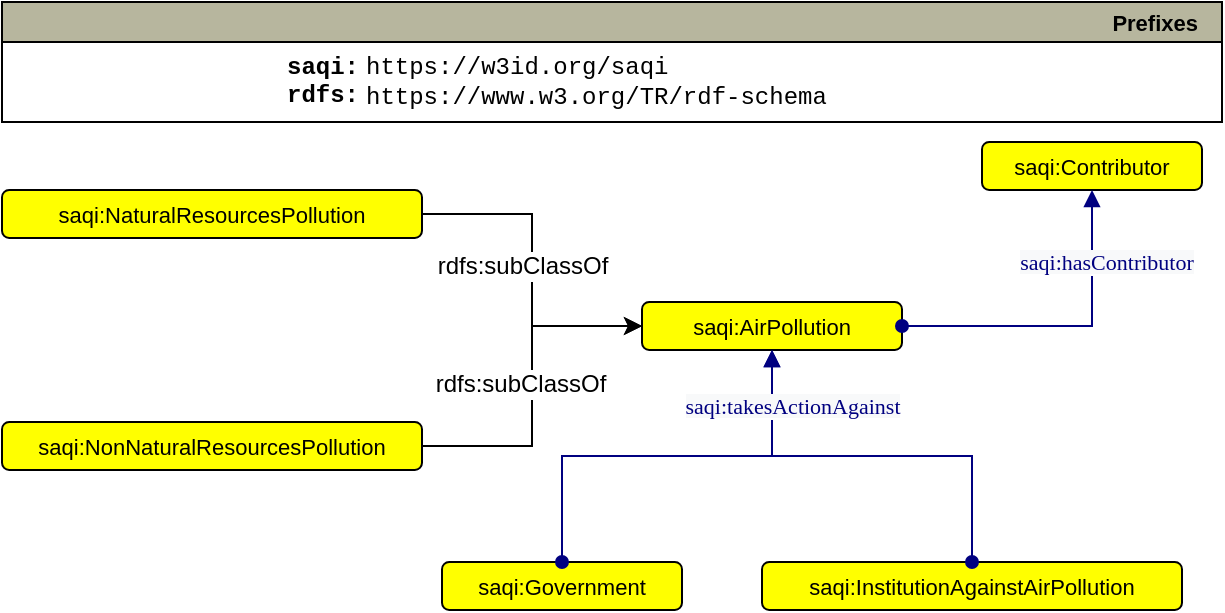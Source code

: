 <mxfile version="21.2.9" type="device">
  <diagram id="t25Kp6jmq_1cI3zwCiK2" name="Page-1">
    <mxGraphModel dx="1442" dy="752" grid="1" gridSize="10" guides="1" tooltips="1" connect="1" arrows="1" fold="1" page="1" pageScale="1" pageWidth="1000" pageHeight="1000" math="0" shadow="0">
      <root>
        <mxCell id="0" />
        <mxCell id="1" parent="0" />
        <mxCell id="T0KytU28zX8Ys8UfOtSf-32" value="saqi:Contributor" style="graphMlID=n4;shape=rect;rounded=1;arcsize=30;fillColor=#ffff00;strokeColor=#000000;strokeWidth=1.0;fontSize=11;" parent="1" vertex="1">
          <mxGeometry x="510" y="70" width="110" height="24" as="geometry" />
        </mxCell>
        <mxCell id="T0KytU28zX8Ys8UfOtSf-33" value="Prefixes" style="graphMlID=n0;shape=swimlane;startSize=20;fillColor=#b7b69e;strokeColor=#000000;strokeWidth=1.0;align=right;spacingRight=10;fontStyle=1;fontSize=11;" parent="1" vertex="1">
          <mxGeometry x="20" width="610" height="60" as="geometry" />
        </mxCell>
        <mxCell id="T0KytU28zX8Ys8UfOtSf-34" value="&lt;b&gt;saqi:&lt;/b&gt;&lt;b&gt;&lt;br&gt;&lt;/b&gt;&lt;b&gt;rdfs:&lt;br&gt;&lt;/b&gt;&lt;b&gt;&lt;br&gt;&lt;br&gt;&lt;/b&gt;" style="text;html=1;align=center;verticalAlign=middle;resizable=0;points=[];autosize=1;fontFamily=Courier New;" parent="T0KytU28zX8Ys8UfOtSf-33" vertex="1">
          <mxGeometry x="129.996" y="19" width="60" height="70" as="geometry" />
        </mxCell>
        <mxCell id="T0KytU28zX8Ys8UfOtSf-35" value="https://w3id.org/saqi&lt;br&gt;https://www.w3.org/TR/rdf-schema&lt;br&gt;" style="text;html=1;align=left;verticalAlign=middle;resizable=0;points=[];autosize=1;fontFamily=Courier New;rounded=1;glass=0;" parent="T0KytU28zX8Ys8UfOtSf-33" vertex="1">
          <mxGeometry x="180" y="20" width="250" height="40" as="geometry" />
        </mxCell>
        <mxCell id="T0KytU28zX8Ys8UfOtSf-142" value="saqi:AirPollution" style="graphMlID=n4;shape=rect;rounded=1;arcsize=30;fillColor=#ffff00;strokeColor=#000000;strokeWidth=1.0;fontSize=11;" parent="1" vertex="1">
          <mxGeometry x="340" y="150" width="130" height="24" as="geometry" />
        </mxCell>
        <mxCell id="T0KytU28zX8Ys8UfOtSf-143" value="" style="graphMlID=e0;rounded=0;endArrow=block;strokeColor=#000080;strokeWidth=1.0;startArrow=oval;startFill=1;endFill=1;fontSize=11;fontColor=#000080;exitX=1;exitY=0.5;exitDx=0;exitDy=0;entryX=0.5;entryY=1;entryDx=0;entryDy=0;edgeStyle=orthogonalEdgeStyle;" parent="1" source="T0KytU28zX8Ys8UfOtSf-142" target="T0KytU28zX8Ys8UfOtSf-32" edge="1">
          <mxGeometry relative="1" as="geometry">
            <mxPoint x="115" y="160" as="sourcePoint" />
            <mxPoint x="227.5" y="104" as="targetPoint" />
          </mxGeometry>
        </mxCell>
        <mxCell id="T0KytU28zX8Ys8UfOtSf-144" value="&lt;span style=&quot;color: rgb(0 , 0 , 128) ; font-family: &amp;quot;dialog&amp;quot; ; font-size: 11px ; background-color: rgb(248 , 249 , 250)&quot;&gt;saqi:hasContributor&lt;/span&gt;" style="text;html=1;align=center;verticalAlign=middle;resizable=0;points=[];labelBackgroundColor=#ffffff;fontSize=11;" parent="T0KytU28zX8Ys8UfOtSf-143" vertex="1" connectable="0">
          <mxGeometry x="-0.017" y="2" relative="1" as="geometry">
            <mxPoint x="22" y="-30" as="offset" />
          </mxGeometry>
        </mxCell>
        <mxCell id="T0KytU28zX8Ys8UfOtSf-145" value="saqi:NaturalResourcesPollution" style="graphMlID=n4;shape=rect;rounded=1;arcsize=30;fillColor=#ffff00;strokeColor=#000000;strokeWidth=1.0;fontSize=11;" parent="1" vertex="1">
          <mxGeometry x="20" y="94" width="210" height="24" as="geometry" />
        </mxCell>
        <mxCell id="T0KytU28zX8Ys8UfOtSf-146" value="saqi:NonNaturalResourcesPollution" style="graphMlID=n4;shape=rect;rounded=1;arcsize=30;fillColor=#ffff00;strokeColor=#000000;strokeWidth=1.0;fontSize=11;" parent="1" vertex="1">
          <mxGeometry x="20" y="210" width="210" height="24" as="geometry" />
        </mxCell>
        <mxCell id="T0KytU28zX8Ys8UfOtSf-147" value="" style="endArrow=none;html=1;textDirection=ltr;fontSize=11;strokeWidth=1;exitX=0;exitY=0.5;exitDx=0;exitDy=0;endFill=0;entryX=1;entryY=0.5;entryDx=0;entryDy=0;startArrow=classic;startFill=1;rounded=0;edgeStyle=orthogonalEdgeStyle;" parent="1" source="T0KytU28zX8Ys8UfOtSf-142" target="T0KytU28zX8Ys8UfOtSf-145" edge="1">
          <mxGeometry width="50" height="50" relative="1" as="geometry">
            <mxPoint x="195.0" y="138" as="sourcePoint" />
            <mxPoint x="30" y="-8.0" as="targetPoint" />
          </mxGeometry>
        </mxCell>
        <mxCell id="T0KytU28zX8Ys8UfOtSf-148" value="rdfs:subClassOf" style="text;html=1;align=center;verticalAlign=middle;resizable=0;points=[];labelBackgroundColor=#ffffff;rotation=0;" parent="T0KytU28zX8Ys8UfOtSf-147" vertex="1" connectable="0">
          <mxGeometry x="-0.221" relative="1" as="geometry">
            <mxPoint x="-5" y="-21" as="offset" />
          </mxGeometry>
        </mxCell>
        <mxCell id="T0KytU28zX8Ys8UfOtSf-149" value="" style="endArrow=none;html=1;textDirection=ltr;fontSize=11;strokeWidth=1;exitX=0;exitY=0.5;exitDx=0;exitDy=0;endFill=0;entryX=1;entryY=0.5;entryDx=0;entryDy=0;startArrow=classic;startFill=1;rounded=0;edgeStyle=orthogonalEdgeStyle;" parent="1" source="T0KytU28zX8Ys8UfOtSf-142" target="T0KytU28zX8Ys8UfOtSf-146" edge="1">
          <mxGeometry width="50" height="50" relative="1" as="geometry">
            <mxPoint x="111.12" y="140.784" as="sourcePoint" />
            <mxPoint x="305.0" y="289" as="targetPoint" />
          </mxGeometry>
        </mxCell>
        <mxCell id="T0KytU28zX8Ys8UfOtSf-150" value="rdfs:subClassOf" style="text;html=1;align=center;verticalAlign=middle;resizable=0;points=[];labelBackgroundColor=#ffffff;rotation=0;" parent="T0KytU28zX8Ys8UfOtSf-149" vertex="1" connectable="0">
          <mxGeometry x="-0.221" relative="1" as="geometry">
            <mxPoint x="-6" y="18" as="offset" />
          </mxGeometry>
        </mxCell>
        <mxCell id="tVaDrdCdJ2JWzak5erRI-4" value="saqi:Government" style="graphMlID=n4;shape=rect;rounded=1;arcsize=30;fillColor=#ffff00;strokeColor=#000000;strokeWidth=1.0;fontSize=11;" parent="1" vertex="1">
          <mxGeometry x="240" y="280" width="120" height="24" as="geometry" />
        </mxCell>
        <mxCell id="tVaDrdCdJ2JWzak5erRI-6" value="" style="graphMlID=e0;rounded=0;endArrow=block;strokeColor=#000080;strokeWidth=1.0;startArrow=oval;startFill=1;endFill=1;fontSize=11;fontColor=#000080;exitX=0.5;exitY=0;exitDx=0;exitDy=0;entryX=0.5;entryY=1;entryDx=0;entryDy=0;edgeStyle=orthogonalEdgeStyle;" parent="1" source="tVaDrdCdJ2JWzak5erRI-4" target="T0KytU28zX8Ys8UfOtSf-142" edge="1">
          <mxGeometry relative="1" as="geometry">
            <mxPoint x="550.0" y="268.0" as="sourcePoint" />
            <mxPoint x="645.0" y="200.0" as="targetPoint" />
          </mxGeometry>
        </mxCell>
        <mxCell id="MxyRA1qKSKhkFTL3kQCl-1" value="saqi:InstitutionAgainstAirPollution" style="graphMlID=n4;shape=rect;rounded=1;arcsize=30;fillColor=#ffff00;strokeColor=#000000;strokeWidth=1.0;fontSize=11;" parent="1" vertex="1">
          <mxGeometry x="400" y="280" width="210" height="24" as="geometry" />
        </mxCell>
        <mxCell id="MxyRA1qKSKhkFTL3kQCl-2" value="" style="graphMlID=e0;rounded=0;endArrow=block;strokeColor=#000080;strokeWidth=1.0;startArrow=oval;startFill=1;endFill=1;fontSize=11;fontColor=#000080;exitX=0.5;exitY=0;exitDx=0;exitDy=0;entryX=0.5;entryY=1;entryDx=0;entryDy=0;edgeStyle=orthogonalEdgeStyle;" parent="1" source="MxyRA1qKSKhkFTL3kQCl-1" target="T0KytU28zX8Ys8UfOtSf-142" edge="1">
          <mxGeometry relative="1" as="geometry">
            <mxPoint x="285" y="290" as="sourcePoint" />
            <mxPoint x="405" y="184" as="targetPoint" />
          </mxGeometry>
        </mxCell>
        <mxCell id="MxyRA1qKSKhkFTL3kQCl-4" value="&lt;span style=&quot;color: rgb(0 , 0 , 128) ; font-family: &amp;quot;dialog&amp;quot; ; font-size: 11px ; background-color: rgb(248 , 249 , 250)&quot;&gt;saqi:takesActionAgainst&lt;/span&gt;" style="text;html=1;align=center;verticalAlign=middle;resizable=0;points=[];labelBackgroundColor=#ffffff;fontSize=11;" parent="1" vertex="1" connectable="0">
          <mxGeometry x="415" y="202" as="geometry" />
        </mxCell>
      </root>
    </mxGraphModel>
  </diagram>
</mxfile>
